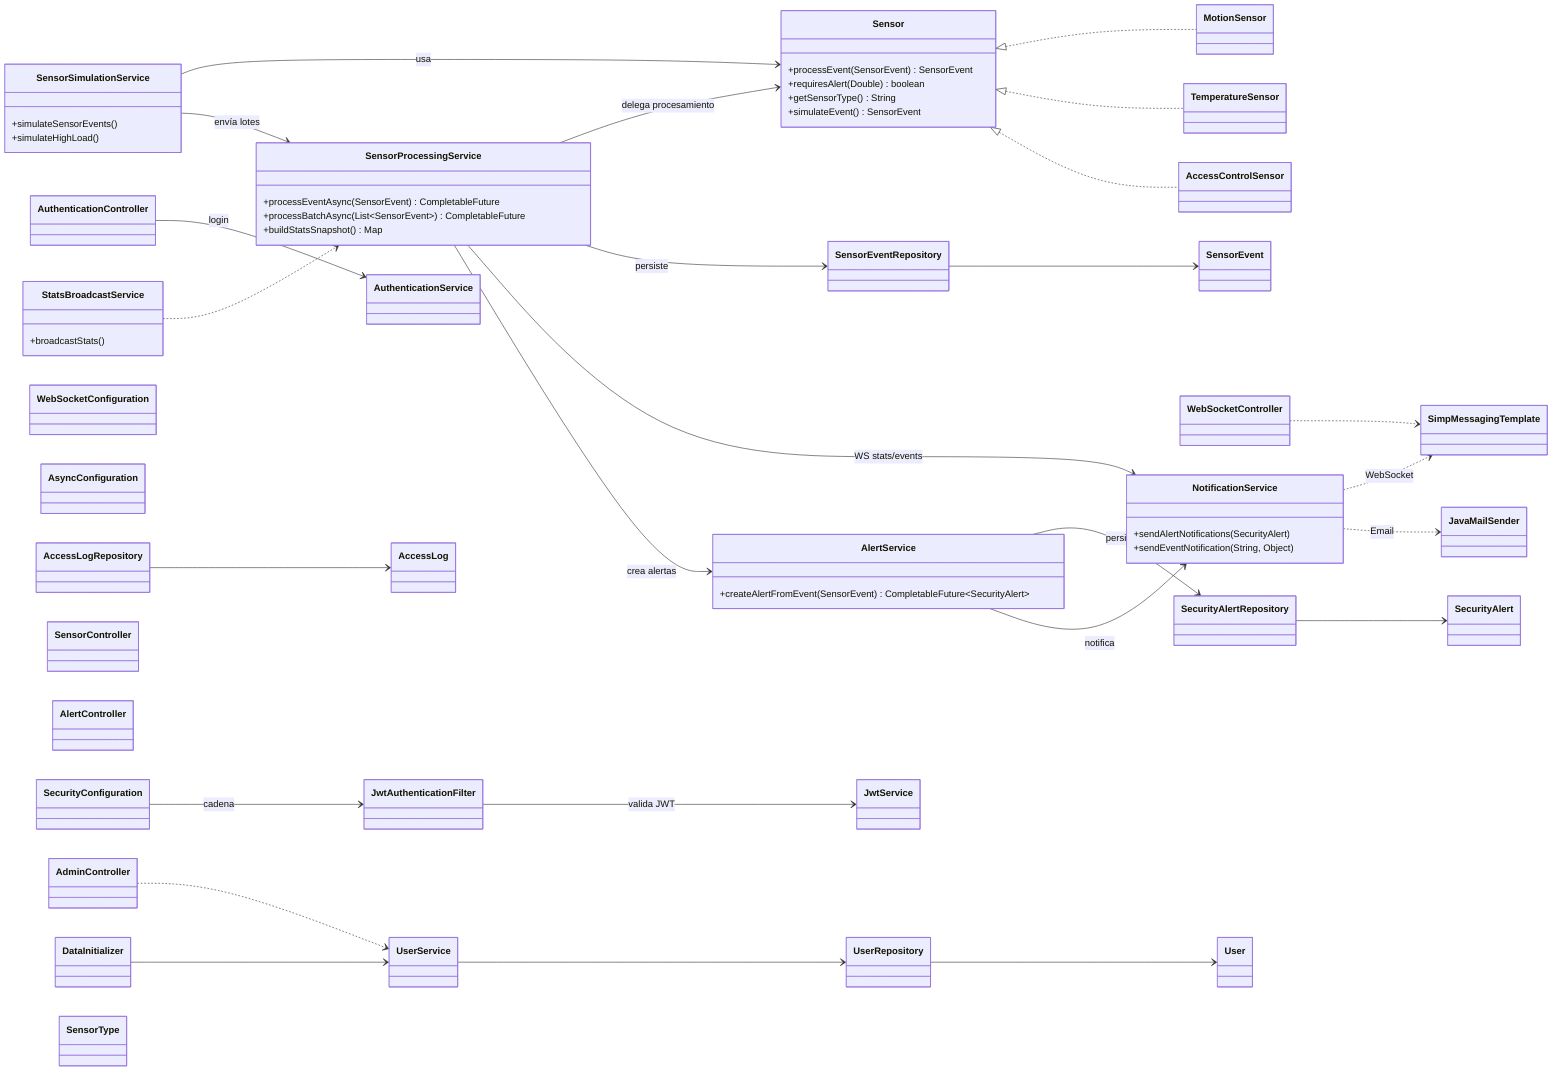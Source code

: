 classDiagram
    direction LR

    class Sensor {
      +processEvent(SensorEvent) SensorEvent
      +requiresAlert(Double) boolean
      +getSensorType() String
      +simulateEvent() SensorEvent
    }

    class MotionSensor
    class TemperatureSensor
    class AccessControlSensor
    Sensor <|.. MotionSensor
    Sensor <|.. TemperatureSensor
    Sensor <|.. AccessControlSensor

    class SensorSimulationService {
      +simulateSensorEvents()
      +simulateHighLoad()
    }
    class SensorProcessingService {
      +processEventAsync(SensorEvent) CompletableFuture
      +processBatchAsync(List~SensorEvent~) CompletableFuture
      +buildStatsSnapshot() Map
    }
    class AlertService {
      +createAlertFromEvent(SensorEvent) CompletableFuture~SecurityAlert~
    }
    class NotificationService {
      +sendAlertNotifications(SecurityAlert)
      +sendEventNotification(String, Object)
    }
    class StatsBroadcastService {
      +broadcastStats()
    }

    class SecurityConfiguration
    class WebSocketConfiguration
    class AsyncConfiguration
    class DataInitializer

    class AuthenticationService
    class JwtService
    class JwtAuthenticationFilter

    class SensorController
    class AlertController
    class AdminController
    class AuthenticationController
    class WebSocketController

    class SensorEventRepository
    class SecurityAlertRepository
    class AccessLogRepository
    class UserRepository

    class SensorEvent
    class SecurityAlert
    class AccessLog
    class User
    class SensorType

    SensorSimulationService --> Sensor : usa
    SensorSimulationService --> SensorProcessingService : envía lotes
    SensorProcessingService --> Sensor : delega procesamiento
    SensorProcessingService --> SensorEventRepository : persiste
    SensorProcessingService --> NotificationService : WS stats/events
    SensorProcessingService --> AlertService : crea alertas

    AlertService --> SecurityAlertRepository : persiste
    AlertService --> NotificationService : notifica

    NotificationService ..> SimpMessagingTemplate : WebSocket
    NotificationService ..> JavaMailSender : Email

    AuthenticationController --> AuthenticationService : login
    SecurityConfiguration --> JwtAuthenticationFilter : cadena
    JwtAuthenticationFilter --> JwtService : valida JWT

    AdminController ..> UserService
    UserService --> UserRepository
    DataInitializer --> UserService

    WebSocketController ..> SimpMessagingTemplate

    StatsBroadcastService ..> SensorProcessingService

    SensorEventRepository --> SensorEvent
    SecurityAlertRepository --> SecurityAlert
    AccessLogRepository --> AccessLog
    UserRepository --> User